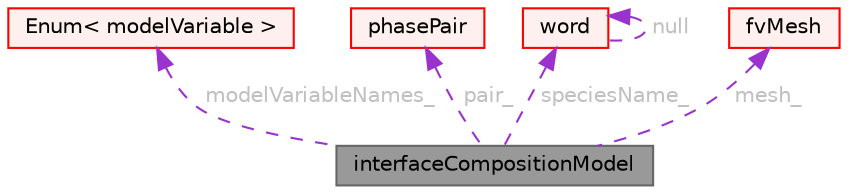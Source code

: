 digraph "interfaceCompositionModel"
{
 // LATEX_PDF_SIZE
  bgcolor="transparent";
  edge [fontname=Helvetica,fontsize=10,labelfontname=Helvetica,labelfontsize=10];
  node [fontname=Helvetica,fontsize=10,shape=box,height=0.2,width=0.4];
  Node1 [id="Node000001",label="interfaceCompositionModel",height=0.2,width=0.4,color="gray40", fillcolor="grey60", style="filled", fontcolor="black",tooltip=" "];
  Node2 -> Node1 [id="edge1_Node000001_Node000002",dir="back",color="darkorchid3",style="dashed",tooltip=" ",label=" modelVariableNames_",fontcolor="grey" ];
  Node2 [id="Node000002",label="Enum\< modelVariable \>",height=0.2,width=0.4,color="red", fillcolor="#FFF0F0", style="filled",URL="$classFoam_1_1Enum.html",tooltip=" "];
  Node4 -> Node1 [id="edge2_Node000001_Node000004",dir="back",color="darkorchid3",style="dashed",tooltip=" ",label=" pair_",fontcolor="grey" ];
  Node4 [id="Node000004",label="phasePair",height=0.2,width=0.4,color="red", fillcolor="#FFF0F0", style="filled",URL="$classFoam_1_1phasePair.html",tooltip="Description for mass transfer between a pair of phases. The direction of the mass transfer is from th..."];
  Node11 -> Node1 [id="edge3_Node000001_Node000011",dir="back",color="darkorchid3",style="dashed",tooltip=" ",label=" speciesName_",fontcolor="grey" ];
  Node11 [id="Node000011",label="word",height=0.2,width=0.4,color="red", fillcolor="#FFF0F0", style="filled",URL="$classFoam_1_1word.html",tooltip="A class for handling words, derived from Foam::string."];
  Node11 -> Node11 [id="edge4_Node000011_Node000011",dir="back",color="darkorchid3",style="dashed",tooltip=" ",label=" null",fontcolor="grey" ];
  Node14 -> Node1 [id="edge5_Node000001_Node000014",dir="back",color="darkorchid3",style="dashed",tooltip=" ",label=" mesh_",fontcolor="grey" ];
  Node14 [id="Node000014",label="fvMesh",height=0.2,width=0.4,color="red", fillcolor="#FFF0F0", style="filled",URL="$classFoam_1_1fvMesh.html",tooltip="Mesh data needed to do the Finite Volume discretisation."];
}

